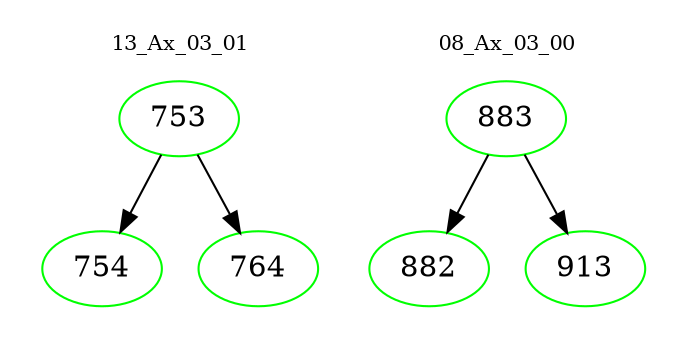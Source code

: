 digraph{
subgraph cluster_0 {
color = white
label = "13_Ax_03_01";
fontsize=10;
T0_753 [label="753", color="green"]
T0_753 -> T0_754 [color="black"]
T0_754 [label="754", color="green"]
T0_753 -> T0_764 [color="black"]
T0_764 [label="764", color="green"]
}
subgraph cluster_1 {
color = white
label = "08_Ax_03_00";
fontsize=10;
T1_883 [label="883", color="green"]
T1_883 -> T1_882 [color="black"]
T1_882 [label="882", color="green"]
T1_883 -> T1_913 [color="black"]
T1_913 [label="913", color="green"]
}
}
